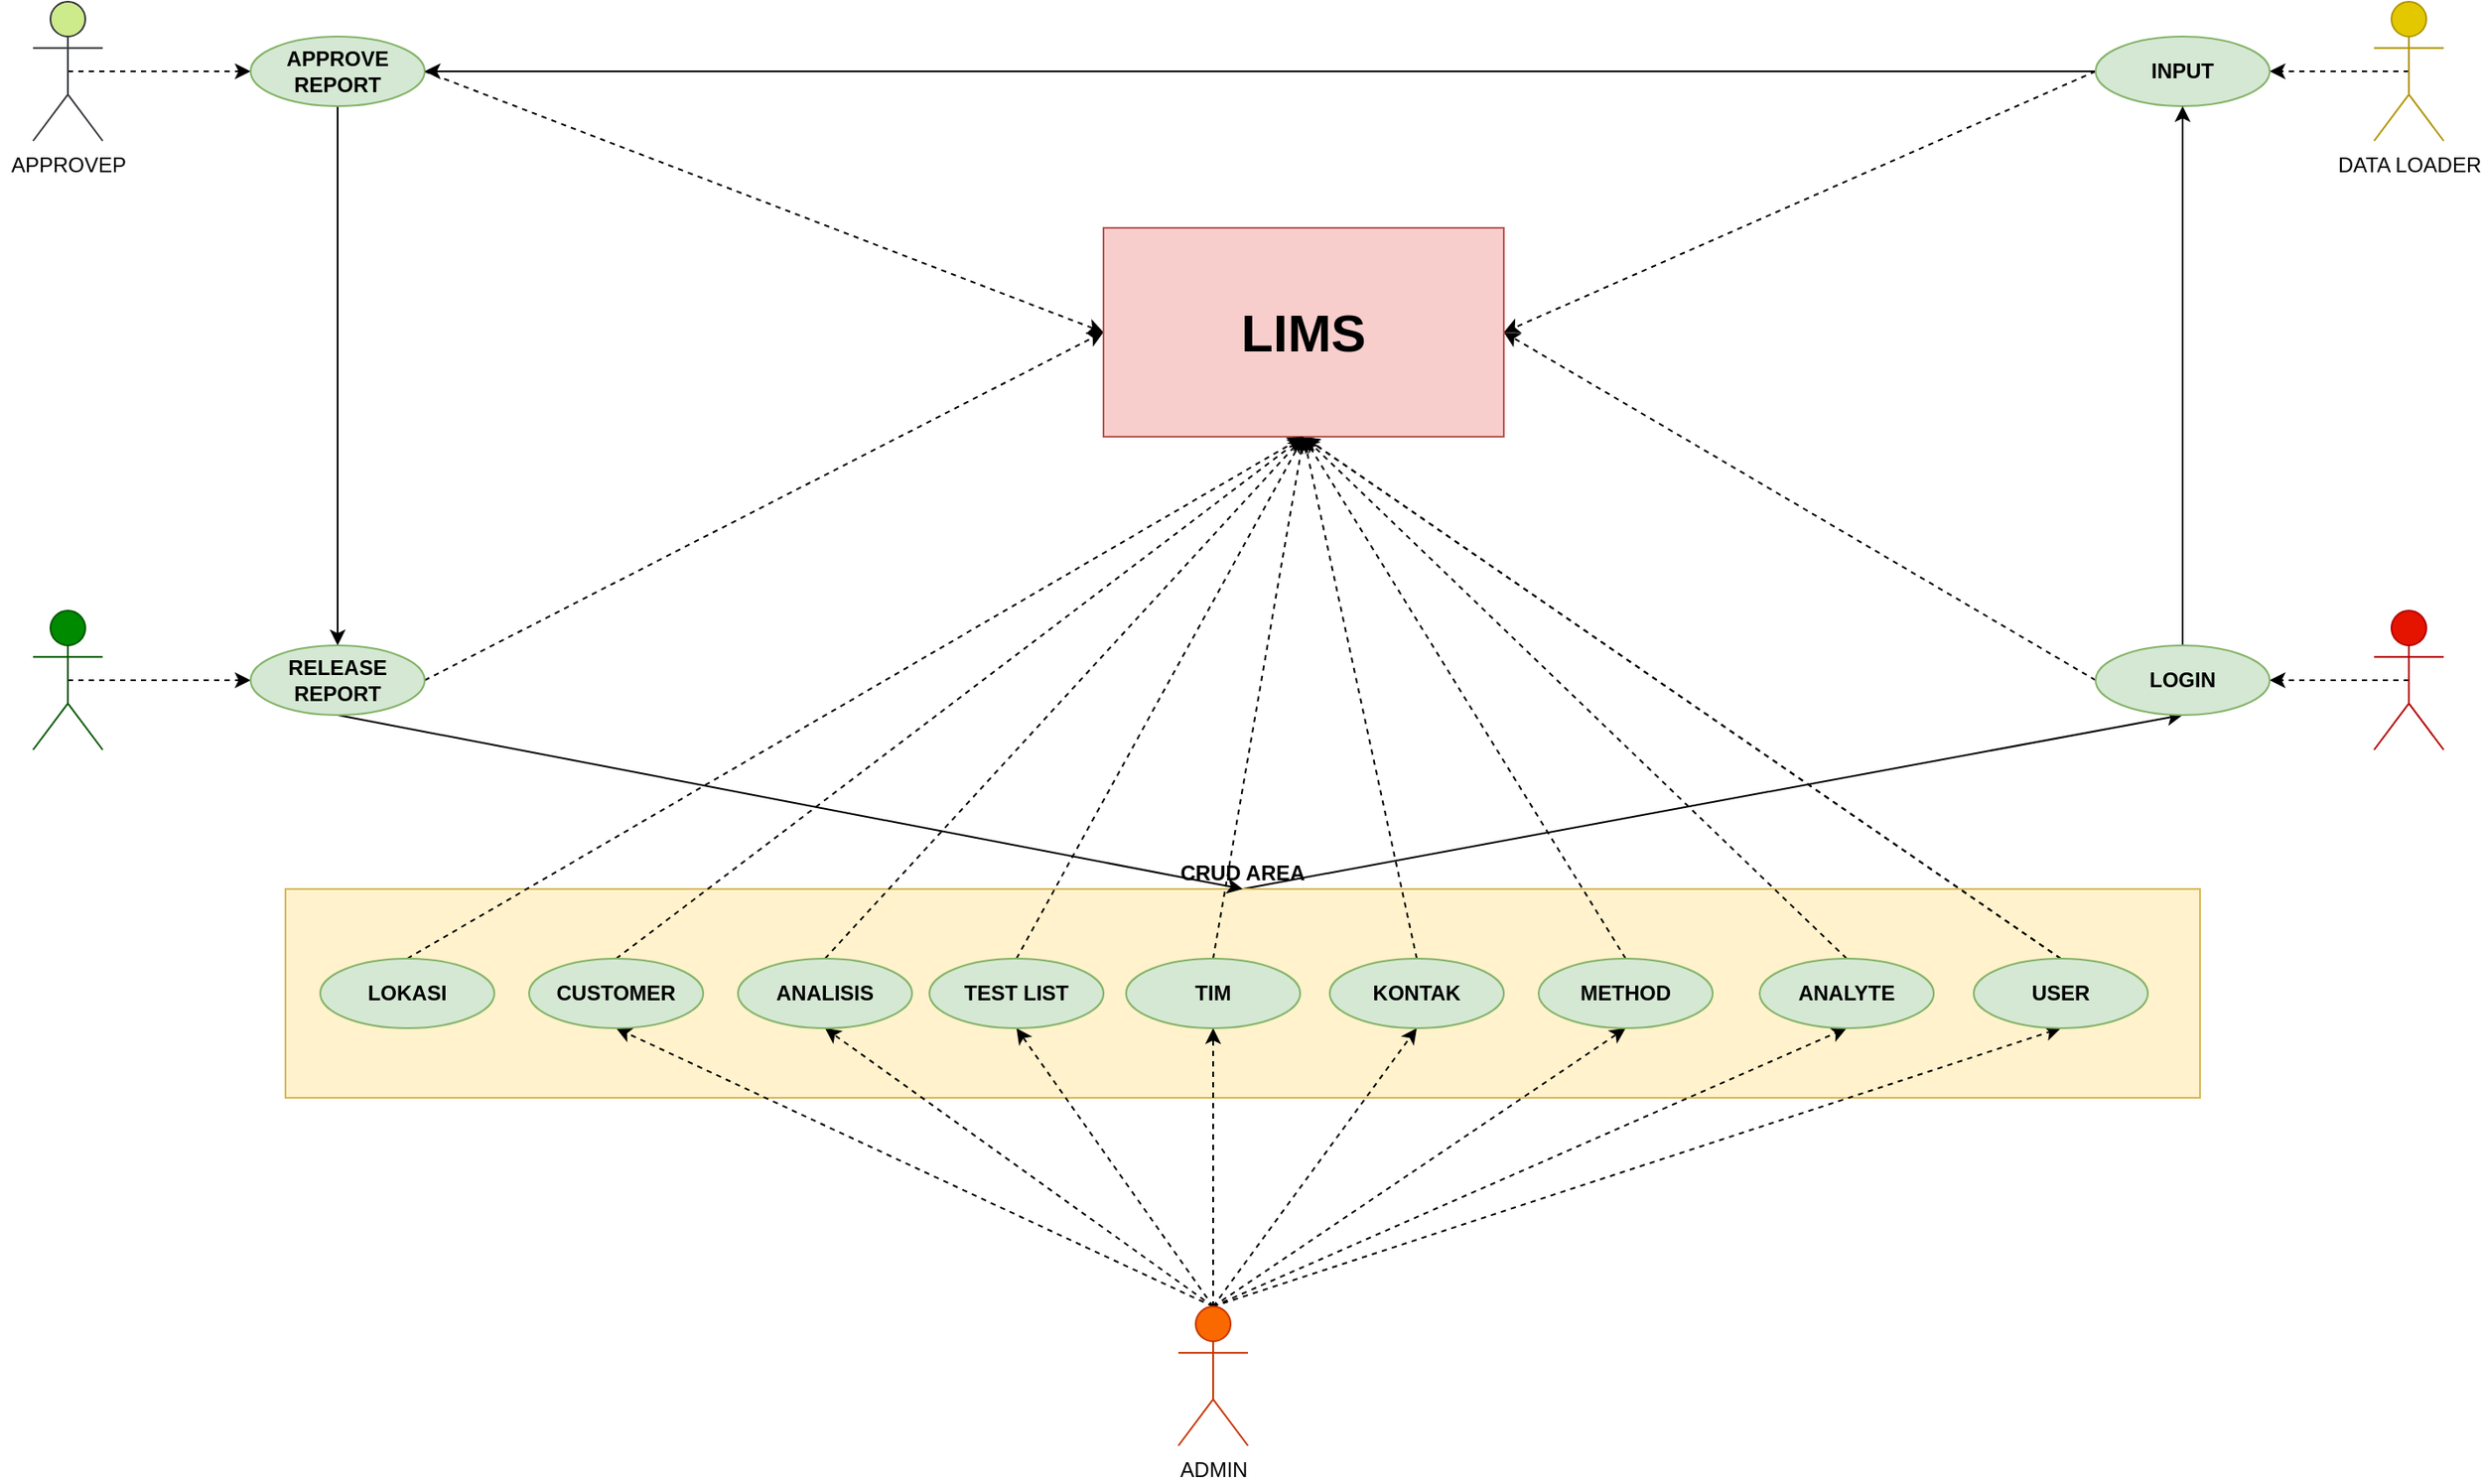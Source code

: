 <mxfile version="26.0.14">
  <diagram name="Halaman-1" id="NpikI4SP1XsP5ROT6Kz0">
    <mxGraphModel dx="2591" dy="916" grid="1" gridSize="10" guides="1" tooltips="1" connect="1" arrows="1" fold="1" page="1" pageScale="1" pageWidth="827" pageHeight="1169" math="0" shadow="0">
      <root>
        <mxCell id="0" />
        <mxCell id="1" parent="0" />
        <mxCell id="M1R4KqAEDVB002fNjqC0-102" style="rounded=0;orthogonalLoop=1;jettySize=auto;html=1;exitX=0.5;exitY=0;exitDx=0;exitDy=0;entryX=0.5;entryY=1;entryDx=0;entryDy=0;" edge="1" parent="1" source="M1R4KqAEDVB002fNjqC0-96" target="M1R4KqAEDVB002fNjqC0-28">
          <mxGeometry relative="1" as="geometry" />
        </mxCell>
        <mxCell id="M1R4KqAEDVB002fNjqC0-96" value="CRUD AREA" style="rounded=0;whiteSpace=wrap;html=1;align=center;fontStyle=1;labelPosition=center;verticalLabelPosition=top;verticalAlign=bottom;fillColor=#fff2cc;strokeColor=#d6b656;" vertex="1" parent="1">
          <mxGeometry x="-120" y="640" width="1100" height="120" as="geometry" />
        </mxCell>
        <mxCell id="M1R4KqAEDVB002fNjqC0-67" style="rounded=0;orthogonalLoop=1;jettySize=auto;html=1;exitX=0.5;exitY=0.5;exitDx=0;exitDy=0;exitPerimeter=0;entryX=0;entryY=0.5;entryDx=0;entryDy=0;dashed=1;" edge="1" parent="1" source="M1R4KqAEDVB002fNjqC0-5" target="M1R4KqAEDVB002fNjqC0-26">
          <mxGeometry relative="1" as="geometry" />
        </mxCell>
        <mxCell id="M1R4KqAEDVB002fNjqC0-5" value="APPROVEP" style="shape=umlActor;verticalLabelPosition=bottom;verticalAlign=top;html=1;outlineConnect=0;fillColor=#cdeb8b;strokeColor=#36393d;" vertex="1" parent="1">
          <mxGeometry x="-265" y="130" width="40" height="80" as="geometry" />
        </mxCell>
        <mxCell id="M1R4KqAEDVB002fNjqC0-70" style="rounded=0;orthogonalLoop=1;jettySize=auto;html=1;exitX=0.5;exitY=0;exitDx=0;exitDy=0;exitPerimeter=0;entryX=0.5;entryY=1;entryDx=0;entryDy=0;dashed=1;" edge="1" parent="1" source="M1R4KqAEDVB002fNjqC0-9" target="M1R4KqAEDVB002fNjqC0-16">
          <mxGeometry relative="1" as="geometry" />
        </mxCell>
        <mxCell id="M1R4KqAEDVB002fNjqC0-71" style="rounded=0;orthogonalLoop=1;jettySize=auto;html=1;exitX=0.5;exitY=0;exitDx=0;exitDy=0;exitPerimeter=0;entryX=0.5;entryY=1;entryDx=0;entryDy=0;dashed=1;" edge="1" parent="1" source="M1R4KqAEDVB002fNjqC0-9" target="M1R4KqAEDVB002fNjqC0-18">
          <mxGeometry relative="1" as="geometry" />
        </mxCell>
        <mxCell id="M1R4KqAEDVB002fNjqC0-72" style="rounded=0;orthogonalLoop=1;jettySize=auto;html=1;exitX=0.5;exitY=0;exitDx=0;exitDy=0;exitPerimeter=0;entryX=0.5;entryY=1;entryDx=0;entryDy=0;dashed=1;" edge="1" parent="1" source="M1R4KqAEDVB002fNjqC0-9" target="M1R4KqAEDVB002fNjqC0-15">
          <mxGeometry relative="1" as="geometry" />
        </mxCell>
        <mxCell id="M1R4KqAEDVB002fNjqC0-73" style="rounded=0;orthogonalLoop=1;jettySize=auto;html=1;exitX=0.5;exitY=0;exitDx=0;exitDy=0;exitPerimeter=0;entryX=0.5;entryY=1;entryDx=0;entryDy=0;dashed=1;" edge="1" parent="1" source="M1R4KqAEDVB002fNjqC0-9" target="M1R4KqAEDVB002fNjqC0-14">
          <mxGeometry relative="1" as="geometry" />
        </mxCell>
        <mxCell id="M1R4KqAEDVB002fNjqC0-74" style="rounded=0;orthogonalLoop=1;jettySize=auto;html=1;exitX=0.5;exitY=0;exitDx=0;exitDy=0;exitPerimeter=0;entryX=0.5;entryY=1;entryDx=0;entryDy=0;dashed=1;" edge="1" parent="1" source="M1R4KqAEDVB002fNjqC0-9" target="M1R4KqAEDVB002fNjqC0-21">
          <mxGeometry relative="1" as="geometry" />
        </mxCell>
        <mxCell id="M1R4KqAEDVB002fNjqC0-75" style="rounded=0;orthogonalLoop=1;jettySize=auto;html=1;exitX=0.5;exitY=0;exitDx=0;exitDy=0;exitPerimeter=0;entryX=0.5;entryY=1;entryDx=0;entryDy=0;dashed=1;" edge="1" parent="1" source="M1R4KqAEDVB002fNjqC0-9" target="M1R4KqAEDVB002fNjqC0-17">
          <mxGeometry relative="1" as="geometry" />
        </mxCell>
        <mxCell id="M1R4KqAEDVB002fNjqC0-76" style="rounded=0;orthogonalLoop=1;jettySize=auto;html=1;exitX=0.5;exitY=0;exitDx=0;exitDy=0;exitPerimeter=0;entryX=0.5;entryY=1;entryDx=0;entryDy=0;dashed=1;" edge="1" parent="1" source="M1R4KqAEDVB002fNjqC0-9" target="M1R4KqAEDVB002fNjqC0-19">
          <mxGeometry relative="1" as="geometry" />
        </mxCell>
        <mxCell id="M1R4KqAEDVB002fNjqC0-77" style="rounded=0;orthogonalLoop=1;jettySize=auto;html=1;exitX=0.5;exitY=0;exitDx=0;exitDy=0;exitPerimeter=0;entryX=0.5;entryY=1;entryDx=0;entryDy=0;dashed=1;" edge="1" parent="1" source="M1R4KqAEDVB002fNjqC0-9" target="M1R4KqAEDVB002fNjqC0-20">
          <mxGeometry relative="1" as="geometry" />
        </mxCell>
        <mxCell id="M1R4KqAEDVB002fNjqC0-9" value="ADMIN" style="shape=umlActor;verticalLabelPosition=bottom;verticalAlign=top;html=1;outlineConnect=0;fillColor=#fa6800;fontColor=#000000;strokeColor=#C73500;" vertex="1" parent="1">
          <mxGeometry x="393" y="880" width="40" height="80" as="geometry" />
        </mxCell>
        <mxCell id="M1R4KqAEDVB002fNjqC0-69" style="rounded=0;orthogonalLoop=1;jettySize=auto;html=1;exitX=0.5;exitY=0.5;exitDx=0;exitDy=0;exitPerimeter=0;entryX=1;entryY=0.5;entryDx=0;entryDy=0;dashed=1;" edge="1" parent="1" source="M1R4KqAEDVB002fNjqC0-10" target="M1R4KqAEDVB002fNjqC0-28">
          <mxGeometry relative="1" as="geometry" />
        </mxCell>
        <mxCell id="M1R4KqAEDVB002fNjqC0-10" value="RECEIVING" style="shape=umlActor;verticalLabelPosition=bottom;verticalAlign=top;html=1;outlineConnect=0;fillColor=#e51400;fontColor=#ffffff;strokeColor=#B20000;" vertex="1" parent="1">
          <mxGeometry x="1080" y="480" width="40" height="80" as="geometry" />
        </mxCell>
        <mxCell id="M1R4KqAEDVB002fNjqC0-66" style="rounded=0;orthogonalLoop=1;jettySize=auto;html=1;exitX=0.5;exitY=0.5;exitDx=0;exitDy=0;exitPerimeter=0;entryX=0;entryY=0.5;entryDx=0;entryDy=0;dashed=1;" edge="1" parent="1" source="M1R4KqAEDVB002fNjqC0-11" target="M1R4KqAEDVB002fNjqC0-29">
          <mxGeometry relative="1" as="geometry" />
        </mxCell>
        <mxCell id="M1R4KqAEDVB002fNjqC0-11" value="Senior Analyst" style="shape=umlActor;verticalLabelPosition=bottom;verticalAlign=top;html=1;outlineConnect=0;fillColor=#008a00;fontColor=#ffffff;strokeColor=#005700;" vertex="1" parent="1">
          <mxGeometry x="-265" y="480" width="40" height="80" as="geometry" />
        </mxCell>
        <mxCell id="M1R4KqAEDVB002fNjqC0-68" style="rounded=0;orthogonalLoop=1;jettySize=auto;html=1;exitX=0.5;exitY=0.5;exitDx=0;exitDy=0;exitPerimeter=0;entryX=1;entryY=0.5;entryDx=0;entryDy=0;dashed=1;" edge="1" parent="1" source="M1R4KqAEDVB002fNjqC0-12" target="M1R4KqAEDVB002fNjqC0-27">
          <mxGeometry relative="1" as="geometry" />
        </mxCell>
        <mxCell id="M1R4KqAEDVB002fNjqC0-12" value="DATA LOADER" style="shape=umlActor;verticalLabelPosition=bottom;verticalAlign=top;html=1;outlineConnect=0;fillColor=#e3c800;fontColor=#000000;strokeColor=#B09500;" vertex="1" parent="1">
          <mxGeometry x="1080" y="130" width="40" height="80" as="geometry" />
        </mxCell>
        <mxCell id="M1R4KqAEDVB002fNjqC0-92" style="rounded=0;orthogonalLoop=1;jettySize=auto;html=1;exitX=0.5;exitY=0;exitDx=0;exitDy=0;entryX=0.5;entryY=1;entryDx=0;entryDy=0;dashed=1;" edge="1" parent="1" source="M1R4KqAEDVB002fNjqC0-14" target="M1R4KqAEDVB002fNjqC0-50">
          <mxGeometry relative="1" as="geometry" />
        </mxCell>
        <mxCell id="M1R4KqAEDVB002fNjqC0-14" value="ANALYTE" style="ellipse;whiteSpace=wrap;html=1;fontStyle=1;fillColor=#d5e8d4;strokeColor=#82b366;" vertex="1" parent="1">
          <mxGeometry x="727" y="680" width="100" height="40" as="geometry" />
        </mxCell>
        <mxCell id="M1R4KqAEDVB002fNjqC0-85" style="rounded=0;orthogonalLoop=1;jettySize=auto;html=1;exitX=0.5;exitY=0;exitDx=0;exitDy=0;entryX=0.5;entryY=1;entryDx=0;entryDy=0;dashed=1;" edge="1" parent="1" source="M1R4KqAEDVB002fNjqC0-15" target="M1R4KqAEDVB002fNjqC0-50">
          <mxGeometry relative="1" as="geometry" />
        </mxCell>
        <mxCell id="M1R4KqAEDVB002fNjqC0-93" style="rounded=0;orthogonalLoop=1;jettySize=auto;html=1;exitX=0.5;exitY=0;exitDx=0;exitDy=0;entryX=0.5;entryY=1;entryDx=0;entryDy=0;dashed=1;" edge="1" parent="1" source="M1R4KqAEDVB002fNjqC0-15" target="M1R4KqAEDVB002fNjqC0-50">
          <mxGeometry relative="1" as="geometry" />
        </mxCell>
        <mxCell id="M1R4KqAEDVB002fNjqC0-15" value="USER" style="ellipse;whiteSpace=wrap;html=1;fontStyle=1;fillColor=#d5e8d4;strokeColor=#82b366;" vertex="1" parent="1">
          <mxGeometry x="850" y="680" width="100" height="40" as="geometry" />
        </mxCell>
        <mxCell id="M1R4KqAEDVB002fNjqC0-84" style="rounded=0;orthogonalLoop=1;jettySize=auto;html=1;exitX=0.5;exitY=0;exitDx=0;exitDy=0;entryX=0.5;entryY=1;entryDx=0;entryDy=0;dashed=1;" edge="1" parent="1" source="M1R4KqAEDVB002fNjqC0-16" target="M1R4KqAEDVB002fNjqC0-50">
          <mxGeometry relative="1" as="geometry" />
        </mxCell>
        <mxCell id="M1R4KqAEDVB002fNjqC0-16" value="CUSTOMER" style="ellipse;whiteSpace=wrap;html=1;fontStyle=1;fillColor=#d5e8d4;strokeColor=#82b366;" vertex="1" parent="1">
          <mxGeometry x="20" y="680" width="100" height="40" as="geometry" />
        </mxCell>
        <mxCell id="M1R4KqAEDVB002fNjqC0-91" style="rounded=0;orthogonalLoop=1;jettySize=auto;html=1;exitX=0.5;exitY=0;exitDx=0;exitDy=0;entryX=0.5;entryY=1;entryDx=0;entryDy=0;dashed=1;" edge="1" parent="1" source="M1R4KqAEDVB002fNjqC0-17" target="M1R4KqAEDVB002fNjqC0-50">
          <mxGeometry relative="1" as="geometry">
            <mxPoint x="480" y="390" as="targetPoint" />
          </mxGeometry>
        </mxCell>
        <mxCell id="M1R4KqAEDVB002fNjqC0-17" value="METHOD" style="ellipse;whiteSpace=wrap;html=1;fontStyle=1;fillColor=#d5e8d4;strokeColor=#82b366;" vertex="1" parent="1">
          <mxGeometry x="600" y="680" width="100" height="40" as="geometry" />
        </mxCell>
        <mxCell id="M1R4KqAEDVB002fNjqC0-87" style="rounded=0;orthogonalLoop=1;jettySize=auto;html=1;exitX=0.5;exitY=0;exitDx=0;exitDy=0;entryX=0.5;entryY=1;entryDx=0;entryDy=0;dashed=1;" edge="1" parent="1" source="M1R4KqAEDVB002fNjqC0-18" target="M1R4KqAEDVB002fNjqC0-50">
          <mxGeometry relative="1" as="geometry" />
        </mxCell>
        <mxCell id="M1R4KqAEDVB002fNjqC0-18" value="ANALISIS" style="ellipse;whiteSpace=wrap;html=1;fontStyle=1;fillColor=#d5e8d4;strokeColor=#82b366;" vertex="1" parent="1">
          <mxGeometry x="140" y="680" width="100" height="40" as="geometry" />
        </mxCell>
        <mxCell id="M1R4KqAEDVB002fNjqC0-89" style="rounded=0;orthogonalLoop=1;jettySize=auto;html=1;exitX=0.5;exitY=0;exitDx=0;exitDy=0;entryX=0.5;entryY=1;entryDx=0;entryDy=0;dashed=1;" edge="1" parent="1" source="M1R4KqAEDVB002fNjqC0-19" target="M1R4KqAEDVB002fNjqC0-50">
          <mxGeometry relative="1" as="geometry">
            <mxPoint x="480" y="560" as="targetPoint" />
          </mxGeometry>
        </mxCell>
        <mxCell id="M1R4KqAEDVB002fNjqC0-19" value="TIM" style="ellipse;whiteSpace=wrap;html=1;fontStyle=1;fillColor=#d5e8d4;strokeColor=#82b366;" vertex="1" parent="1">
          <mxGeometry x="363" y="680" width="100" height="40" as="geometry" />
        </mxCell>
        <mxCell id="M1R4KqAEDVB002fNjqC0-90" style="rounded=0;orthogonalLoop=1;jettySize=auto;html=1;exitX=0.5;exitY=0;exitDx=0;exitDy=0;entryX=0.5;entryY=1;entryDx=0;entryDy=0;dashed=1;" edge="1" parent="1" source="M1R4KqAEDVB002fNjqC0-20" target="M1R4KqAEDVB002fNjqC0-50">
          <mxGeometry relative="1" as="geometry" />
        </mxCell>
        <mxCell id="M1R4KqAEDVB002fNjqC0-20" value="KONTAK" style="ellipse;whiteSpace=wrap;html=1;fontStyle=1;fillColor=#d5e8d4;strokeColor=#82b366;" vertex="1" parent="1">
          <mxGeometry x="480" y="680" width="100" height="40" as="geometry" />
        </mxCell>
        <mxCell id="M1R4KqAEDVB002fNjqC0-88" style="rounded=0;orthogonalLoop=1;jettySize=auto;html=1;exitX=0.5;exitY=0;exitDx=0;exitDy=0;entryX=0.5;entryY=1;entryDx=0;entryDy=0;dashed=1;" edge="1" parent="1" source="M1R4KqAEDVB002fNjqC0-21" target="M1R4KqAEDVB002fNjqC0-50">
          <mxGeometry relative="1" as="geometry">
            <mxPoint x="500" y="540" as="targetPoint" />
          </mxGeometry>
        </mxCell>
        <mxCell id="M1R4KqAEDVB002fNjqC0-21" value="TEST LIST" style="ellipse;whiteSpace=wrap;html=1;fontStyle=1;fillColor=#d5e8d4;strokeColor=#82b366;" vertex="1" parent="1">
          <mxGeometry x="250" y="680" width="100" height="40" as="geometry" />
        </mxCell>
        <mxCell id="M1R4KqAEDVB002fNjqC0-79" style="rounded=0;orthogonalLoop=1;jettySize=auto;html=1;exitX=1;exitY=0.5;exitDx=0;exitDy=0;entryX=0;entryY=0.5;entryDx=0;entryDy=0;dashed=1;" edge="1" parent="1" source="M1R4KqAEDVB002fNjqC0-26" target="M1R4KqAEDVB002fNjqC0-50">
          <mxGeometry relative="1" as="geometry" />
        </mxCell>
        <mxCell id="M1R4KqAEDVB002fNjqC0-105" style="rounded=0;orthogonalLoop=1;jettySize=auto;html=1;exitX=0.5;exitY=1;exitDx=0;exitDy=0;entryX=0.5;entryY=0;entryDx=0;entryDy=0;" edge="1" parent="1" source="M1R4KqAEDVB002fNjqC0-26" target="M1R4KqAEDVB002fNjqC0-29">
          <mxGeometry relative="1" as="geometry" />
        </mxCell>
        <mxCell id="M1R4KqAEDVB002fNjqC0-26" value="&lt;b&gt;APPROVE REPORT&lt;/b&gt;" style="ellipse;whiteSpace=wrap;html=1;fillColor=#d5e8d4;strokeColor=#82b366;" vertex="1" parent="1">
          <mxGeometry x="-140" y="150" width="100" height="40" as="geometry" />
        </mxCell>
        <mxCell id="M1R4KqAEDVB002fNjqC0-82" style="rounded=0;orthogonalLoop=1;jettySize=auto;html=1;exitX=0;exitY=0.5;exitDx=0;exitDy=0;entryX=1;entryY=0.5;entryDx=0;entryDy=0;dashed=1;" edge="1" parent="1" source="M1R4KqAEDVB002fNjqC0-27" target="M1R4KqAEDVB002fNjqC0-50">
          <mxGeometry relative="1" as="geometry" />
        </mxCell>
        <mxCell id="M1R4KqAEDVB002fNjqC0-104" style="rounded=0;orthogonalLoop=1;jettySize=auto;html=1;exitX=0;exitY=0.5;exitDx=0;exitDy=0;entryX=1;entryY=0.5;entryDx=0;entryDy=0;" edge="1" parent="1" source="M1R4KqAEDVB002fNjqC0-27" target="M1R4KqAEDVB002fNjqC0-26">
          <mxGeometry relative="1" as="geometry" />
        </mxCell>
        <mxCell id="M1R4KqAEDVB002fNjqC0-27" value="&lt;b&gt;INPUT&lt;/b&gt;" style="ellipse;whiteSpace=wrap;html=1;fillColor=#d5e8d4;strokeColor=#82b366;" vertex="1" parent="1">
          <mxGeometry x="920" y="150" width="100" height="40" as="geometry" />
        </mxCell>
        <mxCell id="M1R4KqAEDVB002fNjqC0-83" style="rounded=0;orthogonalLoop=1;jettySize=auto;html=1;exitX=0;exitY=0.5;exitDx=0;exitDy=0;entryX=1;entryY=0.5;entryDx=0;entryDy=0;dashed=1;" edge="1" parent="1" source="M1R4KqAEDVB002fNjqC0-28" target="M1R4KqAEDVB002fNjqC0-50">
          <mxGeometry relative="1" as="geometry" />
        </mxCell>
        <mxCell id="M1R4KqAEDVB002fNjqC0-103" style="rounded=0;orthogonalLoop=1;jettySize=auto;html=1;exitX=0.5;exitY=0;exitDx=0;exitDy=0;entryX=0.5;entryY=1;entryDx=0;entryDy=0;" edge="1" parent="1" source="M1R4KqAEDVB002fNjqC0-28" target="M1R4KqAEDVB002fNjqC0-27">
          <mxGeometry relative="1" as="geometry" />
        </mxCell>
        <mxCell id="M1R4KqAEDVB002fNjqC0-28" value="&lt;b&gt;LOGIN&lt;/b&gt;" style="ellipse;whiteSpace=wrap;html=1;fillColor=#d5e8d4;strokeColor=#82b366;" vertex="1" parent="1">
          <mxGeometry x="920" y="500" width="100" height="40" as="geometry" />
        </mxCell>
        <mxCell id="M1R4KqAEDVB002fNjqC0-80" style="rounded=0;orthogonalLoop=1;jettySize=auto;html=1;exitX=1;exitY=0.5;exitDx=0;exitDy=0;entryX=0;entryY=0.5;entryDx=0;entryDy=0;dashed=1;" edge="1" parent="1" source="M1R4KqAEDVB002fNjqC0-29" target="M1R4KqAEDVB002fNjqC0-50">
          <mxGeometry relative="1" as="geometry" />
        </mxCell>
        <mxCell id="M1R4KqAEDVB002fNjqC0-106" style="rounded=0;orthogonalLoop=1;jettySize=auto;html=1;exitX=0.5;exitY=1;exitDx=0;exitDy=0;entryX=0.5;entryY=0;entryDx=0;entryDy=0;" edge="1" parent="1" source="M1R4KqAEDVB002fNjqC0-29" target="M1R4KqAEDVB002fNjqC0-96">
          <mxGeometry relative="1" as="geometry" />
        </mxCell>
        <mxCell id="M1R4KqAEDVB002fNjqC0-29" value="&lt;b&gt;RELEASE REPORT&lt;/b&gt;" style="ellipse;whiteSpace=wrap;html=1;fillColor=#d5e8d4;strokeColor=#82b366;" vertex="1" parent="1">
          <mxGeometry x="-140" y="500" width="100" height="40" as="geometry" />
        </mxCell>
        <mxCell id="M1R4KqAEDVB002fNjqC0-50" value="&lt;font style=&quot;font-size: 30px;&quot;&gt;&lt;b&gt;LIMS&lt;/b&gt;&lt;/font&gt;" style="rounded=0;whiteSpace=wrap;html=1;fillColor=#f8cecc;strokeColor=#b85450;" vertex="1" parent="1">
          <mxGeometry x="350" y="260" width="230" height="120" as="geometry" />
        </mxCell>
        <mxCell id="M1R4KqAEDVB002fNjqC0-100" style="rounded=0;orthogonalLoop=1;jettySize=auto;html=1;exitX=0.5;exitY=0;exitDx=0;exitDy=0;entryX=0.5;entryY=1;entryDx=0;entryDy=0;dashed=1;" edge="1" parent="1" source="M1R4KqAEDVB002fNjqC0-98" target="M1R4KqAEDVB002fNjqC0-50">
          <mxGeometry relative="1" as="geometry" />
        </mxCell>
        <mxCell id="M1R4KqAEDVB002fNjqC0-98" value="LOKASI" style="ellipse;whiteSpace=wrap;html=1;fontStyle=1;fillColor=#d5e8d4;strokeColor=#82b366;" vertex="1" parent="1">
          <mxGeometry x="-100" y="680" width="100" height="40" as="geometry" />
        </mxCell>
      </root>
    </mxGraphModel>
  </diagram>
</mxfile>
